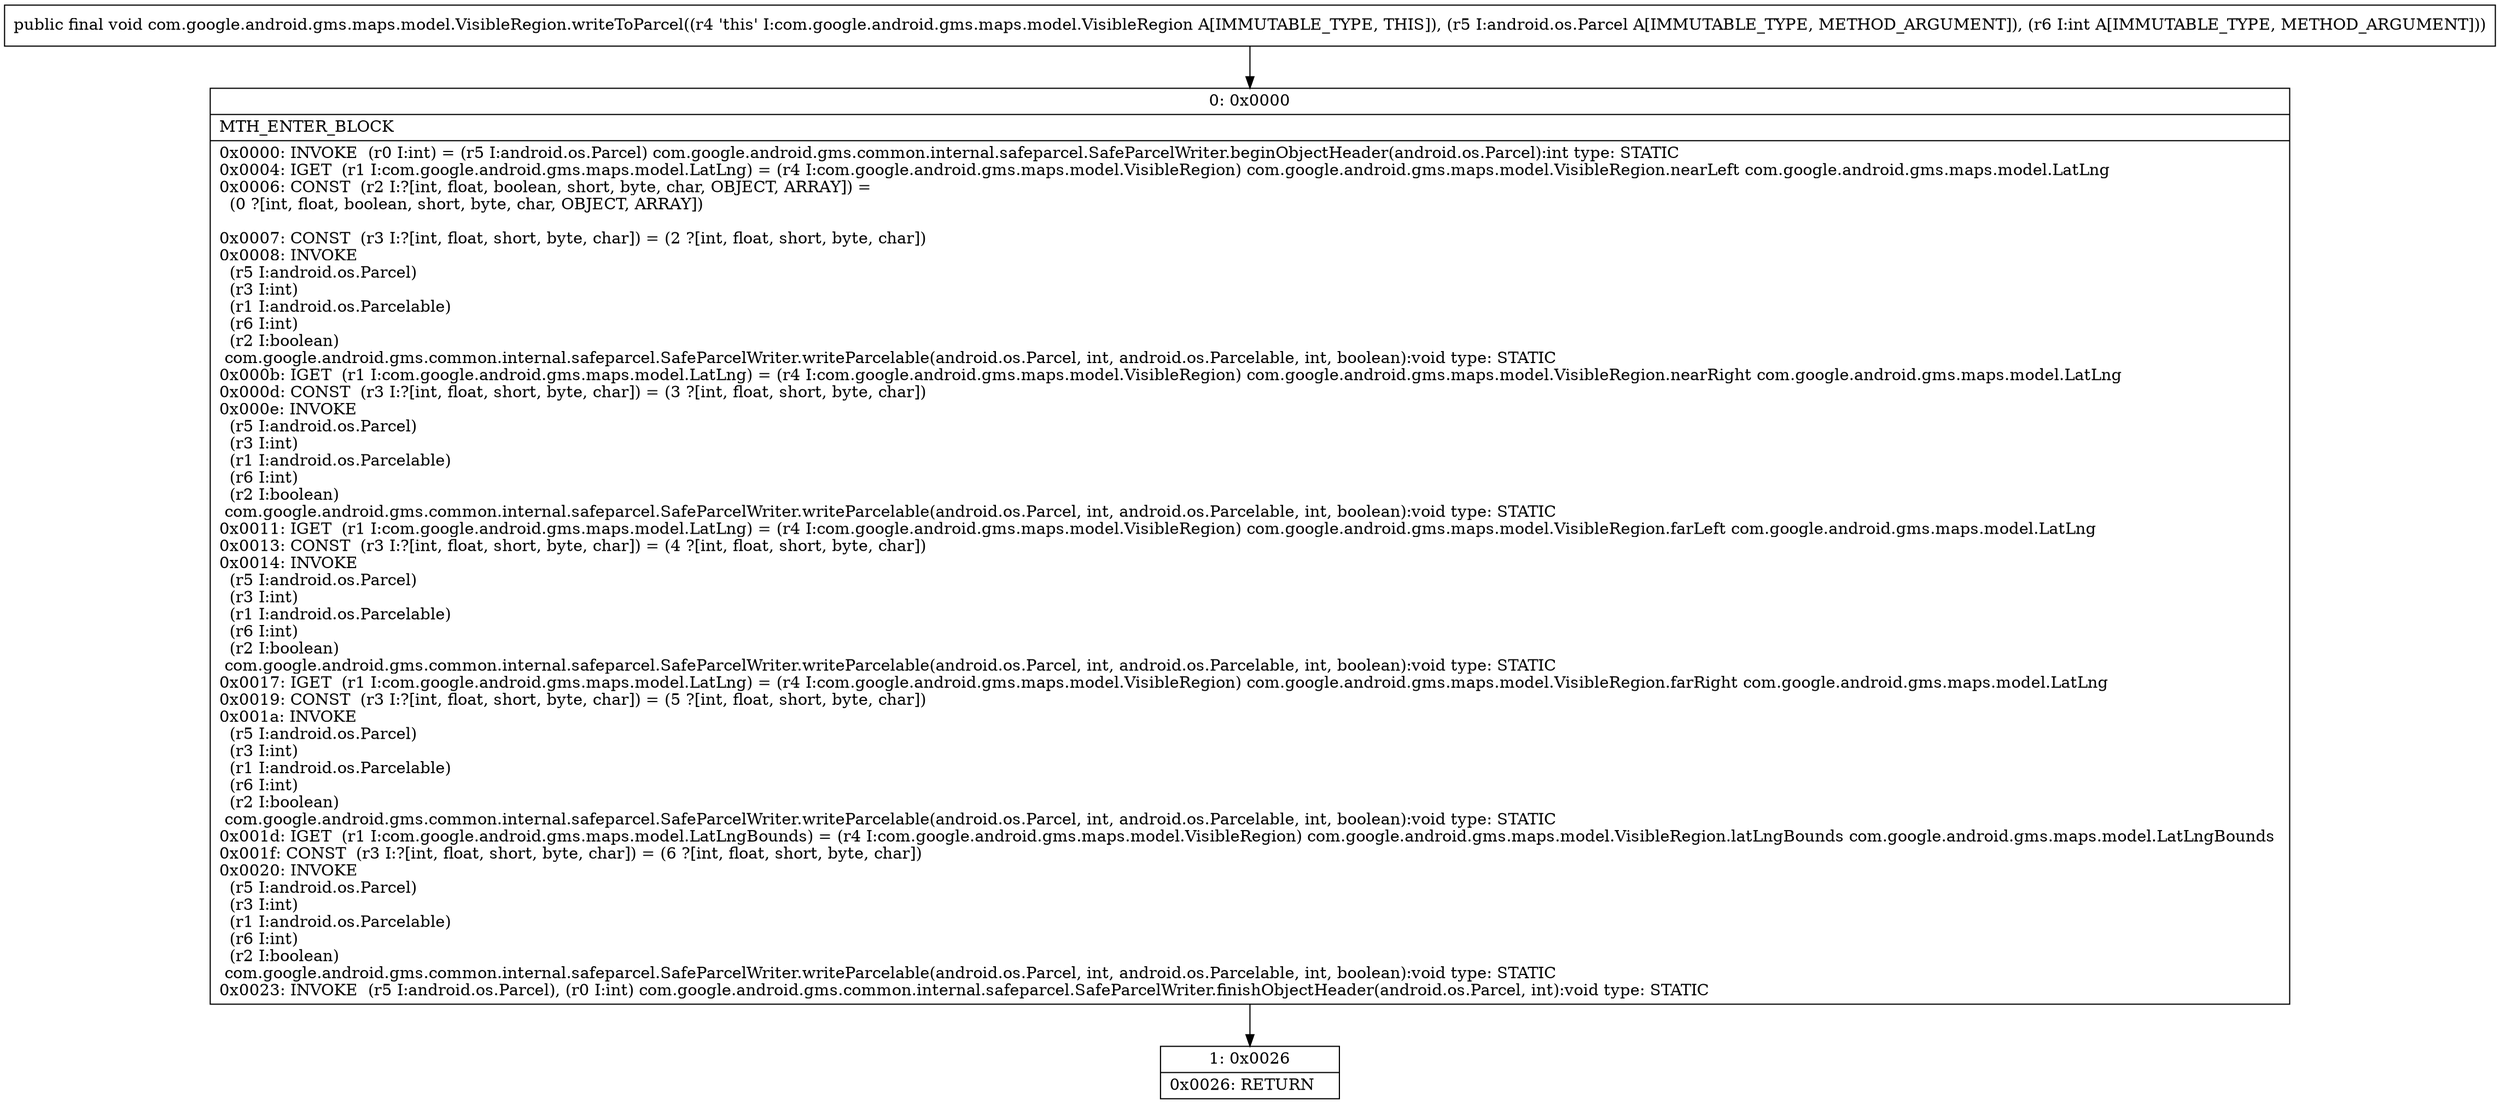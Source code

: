 digraph "CFG forcom.google.android.gms.maps.model.VisibleRegion.writeToParcel(Landroid\/os\/Parcel;I)V" {
Node_0 [shape=record,label="{0\:\ 0x0000|MTH_ENTER_BLOCK\l|0x0000: INVOKE  (r0 I:int) = (r5 I:android.os.Parcel) com.google.android.gms.common.internal.safeparcel.SafeParcelWriter.beginObjectHeader(android.os.Parcel):int type: STATIC \l0x0004: IGET  (r1 I:com.google.android.gms.maps.model.LatLng) = (r4 I:com.google.android.gms.maps.model.VisibleRegion) com.google.android.gms.maps.model.VisibleRegion.nearLeft com.google.android.gms.maps.model.LatLng \l0x0006: CONST  (r2 I:?[int, float, boolean, short, byte, char, OBJECT, ARRAY]) = \l  (0 ?[int, float, boolean, short, byte, char, OBJECT, ARRAY])\l \l0x0007: CONST  (r3 I:?[int, float, short, byte, char]) = (2 ?[int, float, short, byte, char]) \l0x0008: INVOKE  \l  (r5 I:android.os.Parcel)\l  (r3 I:int)\l  (r1 I:android.os.Parcelable)\l  (r6 I:int)\l  (r2 I:boolean)\l com.google.android.gms.common.internal.safeparcel.SafeParcelWriter.writeParcelable(android.os.Parcel, int, android.os.Parcelable, int, boolean):void type: STATIC \l0x000b: IGET  (r1 I:com.google.android.gms.maps.model.LatLng) = (r4 I:com.google.android.gms.maps.model.VisibleRegion) com.google.android.gms.maps.model.VisibleRegion.nearRight com.google.android.gms.maps.model.LatLng \l0x000d: CONST  (r3 I:?[int, float, short, byte, char]) = (3 ?[int, float, short, byte, char]) \l0x000e: INVOKE  \l  (r5 I:android.os.Parcel)\l  (r3 I:int)\l  (r1 I:android.os.Parcelable)\l  (r6 I:int)\l  (r2 I:boolean)\l com.google.android.gms.common.internal.safeparcel.SafeParcelWriter.writeParcelable(android.os.Parcel, int, android.os.Parcelable, int, boolean):void type: STATIC \l0x0011: IGET  (r1 I:com.google.android.gms.maps.model.LatLng) = (r4 I:com.google.android.gms.maps.model.VisibleRegion) com.google.android.gms.maps.model.VisibleRegion.farLeft com.google.android.gms.maps.model.LatLng \l0x0013: CONST  (r3 I:?[int, float, short, byte, char]) = (4 ?[int, float, short, byte, char]) \l0x0014: INVOKE  \l  (r5 I:android.os.Parcel)\l  (r3 I:int)\l  (r1 I:android.os.Parcelable)\l  (r6 I:int)\l  (r2 I:boolean)\l com.google.android.gms.common.internal.safeparcel.SafeParcelWriter.writeParcelable(android.os.Parcel, int, android.os.Parcelable, int, boolean):void type: STATIC \l0x0017: IGET  (r1 I:com.google.android.gms.maps.model.LatLng) = (r4 I:com.google.android.gms.maps.model.VisibleRegion) com.google.android.gms.maps.model.VisibleRegion.farRight com.google.android.gms.maps.model.LatLng \l0x0019: CONST  (r3 I:?[int, float, short, byte, char]) = (5 ?[int, float, short, byte, char]) \l0x001a: INVOKE  \l  (r5 I:android.os.Parcel)\l  (r3 I:int)\l  (r1 I:android.os.Parcelable)\l  (r6 I:int)\l  (r2 I:boolean)\l com.google.android.gms.common.internal.safeparcel.SafeParcelWriter.writeParcelable(android.os.Parcel, int, android.os.Parcelable, int, boolean):void type: STATIC \l0x001d: IGET  (r1 I:com.google.android.gms.maps.model.LatLngBounds) = (r4 I:com.google.android.gms.maps.model.VisibleRegion) com.google.android.gms.maps.model.VisibleRegion.latLngBounds com.google.android.gms.maps.model.LatLngBounds \l0x001f: CONST  (r3 I:?[int, float, short, byte, char]) = (6 ?[int, float, short, byte, char]) \l0x0020: INVOKE  \l  (r5 I:android.os.Parcel)\l  (r3 I:int)\l  (r1 I:android.os.Parcelable)\l  (r6 I:int)\l  (r2 I:boolean)\l com.google.android.gms.common.internal.safeparcel.SafeParcelWriter.writeParcelable(android.os.Parcel, int, android.os.Parcelable, int, boolean):void type: STATIC \l0x0023: INVOKE  (r5 I:android.os.Parcel), (r0 I:int) com.google.android.gms.common.internal.safeparcel.SafeParcelWriter.finishObjectHeader(android.os.Parcel, int):void type: STATIC \l}"];
Node_1 [shape=record,label="{1\:\ 0x0026|0x0026: RETURN   \l}"];
MethodNode[shape=record,label="{public final void com.google.android.gms.maps.model.VisibleRegion.writeToParcel((r4 'this' I:com.google.android.gms.maps.model.VisibleRegion A[IMMUTABLE_TYPE, THIS]), (r5 I:android.os.Parcel A[IMMUTABLE_TYPE, METHOD_ARGUMENT]), (r6 I:int A[IMMUTABLE_TYPE, METHOD_ARGUMENT])) }"];
MethodNode -> Node_0;
Node_0 -> Node_1;
}


